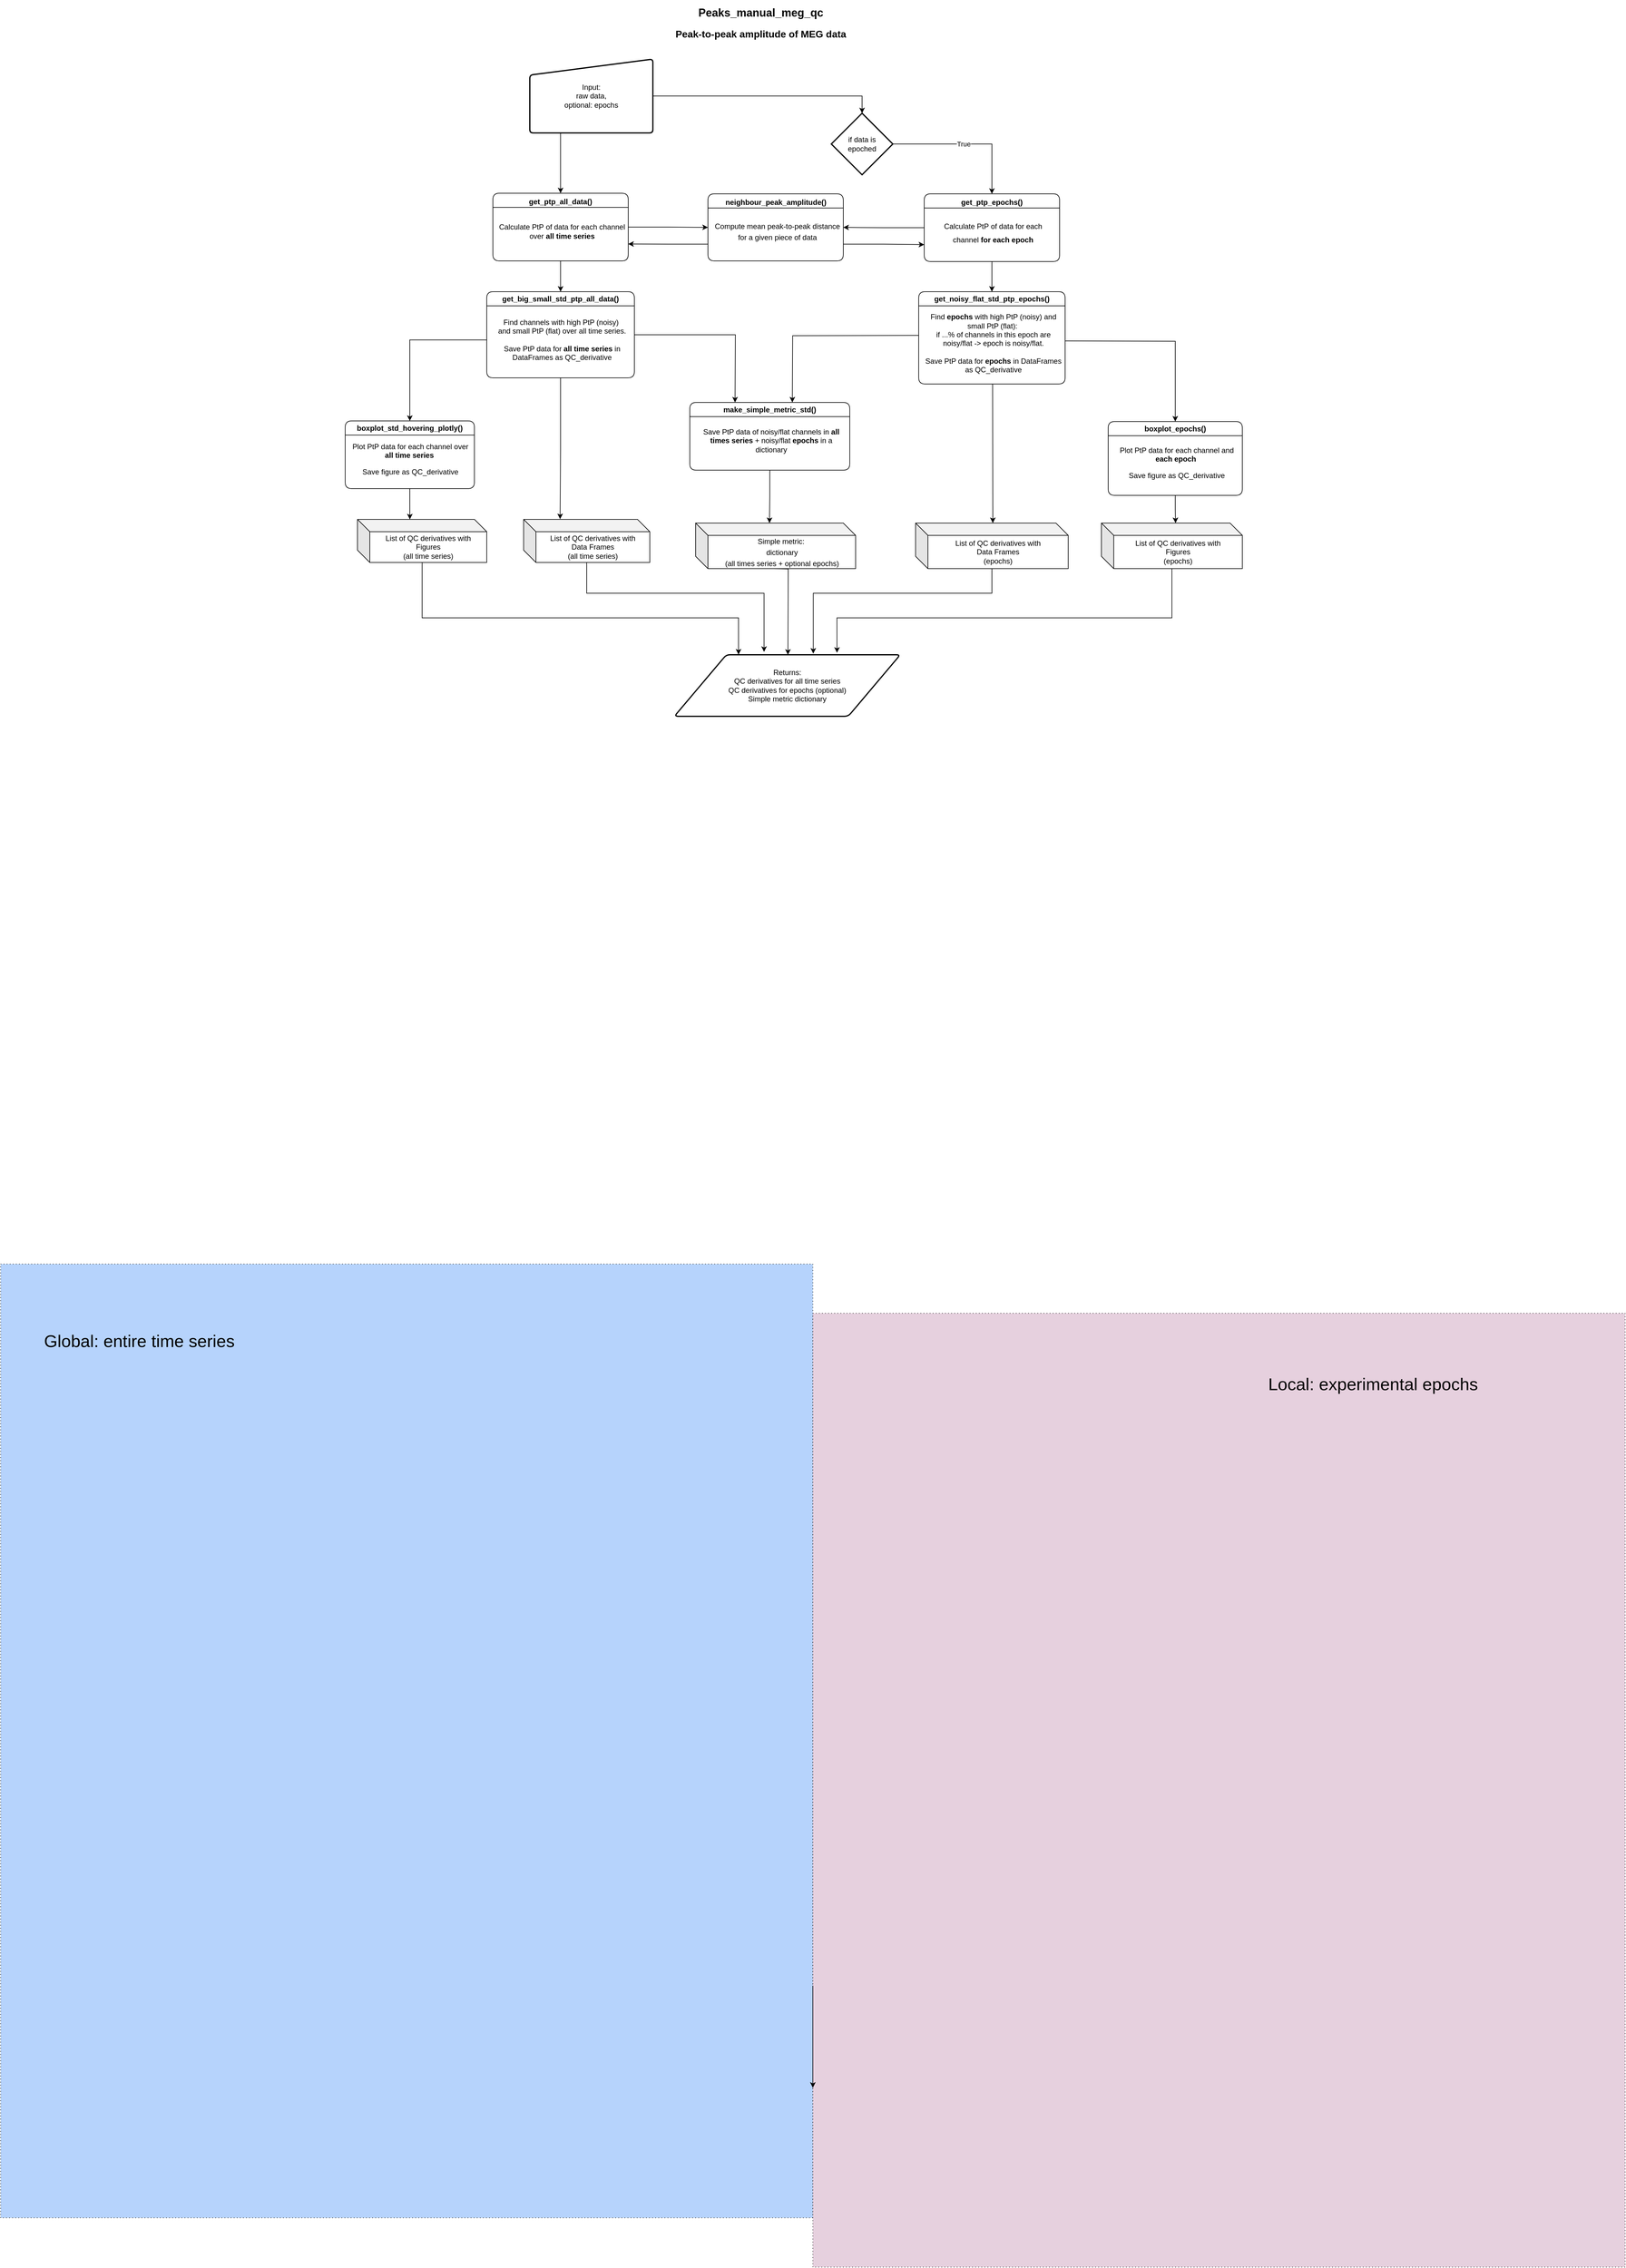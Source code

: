 <mxfile version="20.8.16" type="device"><diagram name="Page-1" id="929967ad-93f9-6ef4-fab6-5d389245f69c"><mxGraphModel dx="2874" dy="1614" grid="1" gridSize="10" guides="1" tooltips="1" connect="1" arrows="1" fold="1" page="0" pageScale="1.5" pageWidth="1169" pageHeight="826" background="none" math="0" shadow="0"><root><mxCell id="0" style=";html=1;"/><mxCell id="1" style=";html=1;" parent="0"/><mxCell id="1672d66443f91eb5-23" value="&lt;font style=&quot;&quot;&gt;&lt;span style=&quot;font-size: 18px;&quot;&gt;Peaks_manual_meg_qc&lt;/span&gt;&lt;br&gt;&lt;font style=&quot;font-size: 16px;&quot;&gt;Peak-to-peak amplitude of MEG data&lt;/font&gt;&lt;/font&gt;" style="text;strokeColor=none;fillColor=none;html=1;fontSize=28;fontStyle=1;verticalAlign=middle;align=center;fontFamily=Helvetica;" parent="1" vertex="1"><mxGeometry x="210" y="-30" width="1010" height="60" as="geometry"/></mxCell><mxCell id="7kQUwR05Db2AxijS4nxS-154" style="edgeStyle=orthogonalEdgeStyle;rounded=0;orthogonalLoop=1;jettySize=auto;html=1;entryX=0.397;entryY=-0.047;entryDx=0;entryDy=0;entryPerimeter=0;fontFamily=Helvetica;fontSize=12;" parent="1" source="_AQNHTN7oGHshsWPynQ7-9" target="7kQUwR05Db2AxijS4nxS-50" edge="1"><mxGeometry relative="1" as="geometry"><Array as="points"><mxPoint x="433" y="930"/><mxPoint x="721" y="930"/></Array></mxGeometry></mxCell><mxCell id="_AQNHTN7oGHshsWPynQ7-9" value="List of QC derivatives with&lt;br style=&quot;font-size: 12px;&quot;&gt;Data Frames&lt;br style=&quot;font-size: 12px;&quot;&gt;(all time series)" style="shape=cube;whiteSpace=wrap;html=1;boundedLbl=1;backgroundOutline=1;darkOpacity=0.05;darkOpacity2=0.1;fontSize=12;fontFamily=Helvetica;" parent="1" vertex="1"><mxGeometry x="330" y="810" width="205" height="70" as="geometry"/></mxCell><mxCell id="7kQUwR05Db2AxijS4nxS-155" style="edgeStyle=orthogonalEdgeStyle;rounded=0;orthogonalLoop=1;jettySize=auto;html=1;entryX=0.284;entryY=-0.004;entryDx=0;entryDy=0;entryPerimeter=0;fontFamily=Helvetica;fontSize=12;" parent="1" source="_AQNHTN7oGHshsWPynQ7-10" target="7kQUwR05Db2AxijS4nxS-50" edge="1"><mxGeometry relative="1" as="geometry"><Array as="points"><mxPoint x="165" y="970"/><mxPoint x="679" y="970"/></Array></mxGeometry></mxCell><mxCell id="_AQNHTN7oGHshsWPynQ7-10" value="List of QC derivatives with&lt;br style=&quot;font-size: 12px;&quot;&gt;Figures&lt;br style=&quot;font-size: 12px;&quot;&gt;(all time series)" style="shape=cube;whiteSpace=wrap;html=1;boundedLbl=1;backgroundOutline=1;darkOpacity=0.05;darkOpacity2=0.1;fontSize=12;fontFamily=Helvetica;" parent="1" vertex="1"><mxGeometry x="60" y="810" width="210" height="70" as="geometry"/></mxCell><mxCell id="7kQUwR05Db2AxijS4nxS-45" style="edgeStyle=orthogonalEdgeStyle;rounded=0;orthogonalLoop=1;jettySize=auto;html=1;exitX=0.5;exitY=1;exitDx=0;exitDy=0;entryX=0;entryY=0;entryDx=120.5;entryDy=0;entryPerimeter=0;fontFamily=Helvetica;" parent="1" source="7kQUwR05Db2AxijS4nxS-135" target="_AQNHTN7oGHshsWPynQ7-19" edge="1"><mxGeometry relative="1" as="geometry"><mxPoint x="1391.56" y="730" as="sourcePoint"/></mxGeometry></mxCell><mxCell id="7kQUwR05Db2AxijS4nxS-156" style="edgeStyle=orthogonalEdgeStyle;rounded=0;orthogonalLoop=1;jettySize=auto;html=1;entryX=0.72;entryY=-0.033;entryDx=0;entryDy=0;entryPerimeter=0;fontFamily=Helvetica;fontSize=12;" parent="1" source="_AQNHTN7oGHshsWPynQ7-19" target="7kQUwR05Db2AxijS4nxS-50" edge="1"><mxGeometry relative="1" as="geometry"><Array as="points"><mxPoint x="1384" y="970"/><mxPoint x="839" y="970"/></Array></mxGeometry></mxCell><mxCell id="_AQNHTN7oGHshsWPynQ7-19" value="List of QC derivatives with&lt;br style=&quot;font-size: 12px;&quot;&gt;Figures&lt;br style=&quot;font-size: 12px;&quot;&gt;(epochs)" style="shape=cube;whiteSpace=wrap;html=1;boundedLbl=1;backgroundOutline=1;darkOpacity=0.05;darkOpacity2=0.1;fontSize=12;fontFamily=Helvetica;" parent="1" vertex="1"><mxGeometry x="1269" y="816" width="229" height="74" as="geometry"/></mxCell><mxCell id="7kQUwR05Db2AxijS4nxS-153" style="edgeStyle=orthogonalEdgeStyle;rounded=0;orthogonalLoop=1;jettySize=auto;html=1;entryX=0.615;entryY=-0.019;entryDx=0;entryDy=0;entryPerimeter=0;fontFamily=Helvetica;fontSize=12;" parent="1" source="_AQNHTN7oGHshsWPynQ7-20" target="7kQUwR05Db2AxijS4nxS-50" edge="1"><mxGeometry relative="1" as="geometry"><Array as="points"><mxPoint x="1091" y="930"/><mxPoint x="801" y="930"/></Array></mxGeometry></mxCell><mxCell id="_AQNHTN7oGHshsWPynQ7-20" value="List of QC derivatives with&lt;br style=&quot;font-size: 12px;&quot;&gt;Data Frames&lt;br style=&quot;font-size: 12px;&quot;&gt;(epochs)" style="shape=cube;whiteSpace=wrap;html=1;boundedLbl=1;backgroundOutline=1;darkOpacity=0.05;darkOpacity2=0.1;fontSize=12;fontFamily=Helvetica;" parent="1" vertex="1"><mxGeometry x="967" y="816" width="248" height="74" as="geometry"/></mxCell><mxCell id="j-ePfxGCvIgjRonhG07--5" style="edgeStyle=orthogonalEdgeStyle;rounded=0;orthogonalLoop=1;jettySize=auto;html=1;entryX=0.5;entryY=0;entryDx=0;entryDy=0;fontSize=16;" parent="1" edge="1"><mxGeometry relative="1" as="geometry"><mxPoint x="736.5" y="890" as="sourcePoint"/><mxPoint x="759.5" y="1030" as="targetPoint"/></mxGeometry></mxCell><mxCell id="_AQNHTN7oGHshsWPynQ7-24" value="&lt;div style=&quot;font-size: 12px; line-height: 18px;&quot;&gt;Simple metric:&amp;nbsp;&lt;/div&gt;&lt;div style=&quot;font-size: 12px; line-height: 18px;&quot;&gt;dictionary&lt;/div&gt;&lt;div style=&quot;font-size: 12px; line-height: 18px;&quot;&gt;(all times series + optional epochs)&lt;/div&gt;" style="shape=cube;whiteSpace=wrap;html=1;boundedLbl=1;backgroundOutline=1;darkOpacity=0.05;darkOpacity2=0.1;fontSize=12;fontFamily=Helvetica;" parent="1" vertex="1"><mxGeometry x="609.5" y="816" width="260" height="74" as="geometry"/></mxCell><mxCell id="_AQNHTN7oGHshsWPynQ7-32" value="&lt;p style=&quot;line-height: 18px;&quot;&gt;&lt;br&gt;&lt;/p&gt;" style="text;html=1;align=center;verticalAlign=middle;resizable=0;points=[];autosize=1;strokeColor=none;fillColor=none;fontSize=18;fontFamily=Helvetica;" parent="1" vertex="1"><mxGeometry x="55" y="470" width="20" height="70" as="geometry"/></mxCell><mxCell id="5kX12h6zAJPrbqQiqlTQ-20" value="" style="rounded=0;whiteSpace=wrap;html=1;dashed=1;dashPattern=1 4;fontSize=18;fillColor=#B6D3FC;movable=1;resizable=1;rotatable=1;deletable=1;editable=1;connectable=1;" parent="1" vertex="1"><mxGeometry x="-520" y="2020" width="1320.0" height="1550.0" as="geometry"/></mxCell><mxCell id="5kX12h6zAJPrbqQiqlTQ-22" value="" style="rounded=0;whiteSpace=wrap;html=1;dashed=1;dashPattern=1 4;fontSize=18;fillColor=#E6D0DE;movable=1;resizable=1;rotatable=1;deletable=1;editable=1;connectable=1;" parent="1" vertex="1"><mxGeometry x="800" y="2100" width="1320" height="1550" as="geometry"/></mxCell><mxCell id="5kX12h6zAJPrbqQiqlTQ-24" value="Global: entire time series" style="text;html=1;align=center;verticalAlign=middle;resizable=0;points=[];autosize=1;strokeColor=none;fillColor=none;fontSize=28;fontFamily=Helvetica;" parent="1" vertex="1"><mxGeometry x="-460" y="2120" width="330" height="50" as="geometry"/></mxCell><mxCell id="5kX12h6zAJPrbqQiqlTQ-25" value="Local: experimental epochs" style="text;html=1;align=center;verticalAlign=middle;resizable=0;points=[];autosize=1;strokeColor=none;fillColor=none;fontSize=28;fontFamily=Helvetica;" parent="1" vertex="1"><mxGeometry x="1530" y="2190" width="360" height="50" as="geometry"/></mxCell><mxCell id="_AQNHTN7oGHshsWPynQ7-29" value="" style="endArrow=classic;html=1;rounded=0;fontSize=18;fontFamily=Helvetica;entryX=0;entryY=0.812;entryDx=0;entryDy=0;entryPerimeter=0;exitX=0;exitY=0.705;exitDx=0;exitDy=0;exitPerimeter=0;" parent="1" source="5kX12h6zAJPrbqQiqlTQ-22" target="5kX12h6zAJPrbqQiqlTQ-22" edge="1"><mxGeometry width="50" height="50" relative="1" as="geometry"><mxPoint x="820" y="1012" as="sourcePoint"/><mxPoint x="830" y="1182" as="targetPoint"/><Array as="points"/></mxGeometry></mxCell><mxCell id="7kQUwR05Db2AxijS4nxS-111" style="edgeStyle=orthogonalEdgeStyle;rounded=0;orthogonalLoop=1;jettySize=auto;html=1;exitX=0.25;exitY=1;exitDx=0;exitDy=0;entryX=0.5;entryY=0;entryDx=0;entryDy=0;fontSize=18;fontFamily=Helvetica;" parent="1" source="7kQUwR05Db2AxijS4nxS-2" target="7kQUwR05Db2AxijS4nxS-110" edge="1"><mxGeometry relative="1" as="geometry"/></mxCell><mxCell id="7kQUwR05Db2AxijS4nxS-142" style="edgeStyle=orthogonalEdgeStyle;rounded=0;orthogonalLoop=1;jettySize=auto;html=1;exitX=1;exitY=0.5;exitDx=0;exitDy=0;entryX=0.5;entryY=0;entryDx=0;entryDy=0;entryPerimeter=0;fontFamily=Helvetica;fontSize=12;" parent="1" source="7kQUwR05Db2AxijS4nxS-2" target="7kQUwR05Db2AxijS4nxS-29" edge="1"><mxGeometry relative="1" as="geometry"/></mxCell><mxCell id="7kQUwR05Db2AxijS4nxS-2" value="Input:&lt;br&gt;raw data,&lt;br&gt;optional: epochs" style="html=1;strokeWidth=2;shape=manualInput;whiteSpace=wrap;rounded=1;size=26;arcSize=11;fontFamily=Helvetica;" parent="1" vertex="1"><mxGeometry x="340" y="62" width="200" height="120" as="geometry"/></mxCell><mxCell id="7kQUwR05Db2AxijS4nxS-42" style="edgeStyle=orthogonalEdgeStyle;rounded=0;orthogonalLoop=1;jettySize=auto;html=1;exitX=0.5;exitY=1;exitDx=0;exitDy=0;entryX=0.5;entryY=0;entryDx=0;entryDy=0;fontFamily=Helvetica;" parent="1" source="7kQUwR05Db2AxijS4nxS-122" target="7kQUwR05Db2AxijS4nxS-126" edge="1"><mxGeometry relative="1" as="geometry"><mxPoint x="1090" y="322.5" as="sourcePoint"/><mxPoint x="1092" y="440" as="targetPoint"/></mxGeometry></mxCell><mxCell id="7kQUwR05Db2AxijS4nxS-30" style="edgeStyle=orthogonalEdgeStyle;rounded=0;orthogonalLoop=1;jettySize=auto;html=1;entryX=0.5;entryY=0;entryDx=0;entryDy=0;fontFamily=Helvetica;" parent="1" source="7kQUwR05Db2AxijS4nxS-29" target="7kQUwR05Db2AxijS4nxS-122" edge="1"><mxGeometry relative="1" as="geometry"><mxPoint x="1090" y="330" as="targetPoint"/></mxGeometry></mxCell><mxCell id="7kQUwR05Db2AxijS4nxS-31" value="True" style="edgeLabel;html=1;align=center;verticalAlign=middle;resizable=0;points=[];fontFamily=Helvetica;" parent="7kQUwR05Db2AxijS4nxS-30" vertex="1" connectable="0"><mxGeometry x="-0.049" relative="1" as="geometry"><mxPoint as="offset"/></mxGeometry></mxCell><mxCell id="7kQUwR05Db2AxijS4nxS-29" value="if data is&lt;br&gt;epoched" style="strokeWidth=2;html=1;shape=mxgraph.flowchart.decision;whiteSpace=wrap;fontFamily=Helvetica;" parent="1" vertex="1"><mxGeometry x="830" y="150" width="100" height="100" as="geometry"/></mxCell><mxCell id="7kQUwR05Db2AxijS4nxS-46" style="edgeStyle=orthogonalEdgeStyle;rounded=0;orthogonalLoop=1;jettySize=auto;html=1;exitX=0.5;exitY=1;exitDx=0;exitDy=0;entryX=0;entryY=0;entryDx=125.5;entryDy=0;entryPerimeter=0;fontFamily=Helvetica;" parent="1" target="_AQNHTN7oGHshsWPynQ7-20" edge="1"><mxGeometry relative="1" as="geometry"><mxPoint x="1092" y="500" as="sourcePoint"/></mxGeometry></mxCell><mxCell id="7kQUwR05Db2AxijS4nxS-47" style="edgeStyle=orthogonalEdgeStyle;rounded=0;orthogonalLoop=1;jettySize=auto;html=1;exitX=0;exitY=0.5;exitDx=0;exitDy=0;entryX=0.75;entryY=0;entryDx=0;entryDy=0;fontFamily=Helvetica;" parent="1" edge="1"><mxGeometry relative="1" as="geometry"><mxPoint x="972" y="511" as="sourcePoint"/><mxPoint x="766.684" y="620" as="targetPoint"/></mxGeometry></mxCell><mxCell id="7kQUwR05Db2AxijS4nxS-50" value="&lt;div style=&quot;font-size: 12px;&quot;&gt;Returns:&lt;/div&gt;&lt;div style=&quot;font-size: 12px;&quot;&gt;QC derivatives for all time series&lt;/div&gt;&lt;div style=&quot;font-size: 12px;&quot;&gt;QC derivatives for epochs (optional)&lt;/div&gt;&lt;div style=&quot;font-size: 12px;&quot;&gt;Simple metric dictionary&lt;/div&gt;" style="shape=parallelogram;html=1;strokeWidth=2;perimeter=parallelogramPerimeter;whiteSpace=wrap;rounded=1;arcSize=12;size=0.23;fontSize=12;fontFamily=Helvetica;" parent="1" vertex="1"><mxGeometry x="575" y="1030" width="367" height="100" as="geometry"/></mxCell><mxCell id="7kQUwR05Db2AxijS4nxS-108" value="" style="group;fontFamily=Helvetica;" parent="1" vertex="1" connectable="0"><mxGeometry x="280" y="280" width="220" height="110" as="geometry"/></mxCell><mxCell id="7kQUwR05Db2AxijS4nxS-109" value="&lt;div style=&quot;font-size: 12px;&quot;&gt;Calculate PtP&amp;nbsp;&lt;span style=&quot;background-color: initial;&quot;&gt;of data for each channel over &lt;b&gt;all time series&lt;/b&gt;&lt;/span&gt;&lt;/div&gt;" style="text;html=1;strokeColor=none;fillColor=default;align=center;verticalAlign=middle;whiteSpace=wrap;rounded=0;fontSize=12;spacingTop=5;spacing=0;spacingBottom=5;spacingLeft=10;spacingRight=5;container=0;fontFamily=Helvetica;" parent="7kQUwR05Db2AxijS4nxS-108" vertex="1"><mxGeometry y="13.2" width="220" height="96.8" as="geometry"/></mxCell><mxCell id="7kQUwR05Db2AxijS4nxS-110" value="&lt;font style=&quot;font-size: 12px;&quot;&gt;get_ptp_all_data()&lt;/font&gt;" style="swimlane;whiteSpace=wrap;html=1;fontSize=18;container=0;rounded=1;perimeterSpacing=0;fillColor=default;fillStyle=solid;swimlaneLine=1;fontFamily=Helvetica;" parent="7kQUwR05Db2AxijS4nxS-108" vertex="1"><mxGeometry width="220" height="110" as="geometry"/></mxCell><mxCell id="7kQUwR05Db2AxijS4nxS-112" value="" style="group;fontFamily=Helvetica;" parent="1" vertex="1" connectable="0"><mxGeometry x="270" y="440" width="240" height="140" as="geometry"/></mxCell><mxCell id="7kQUwR05Db2AxijS4nxS-113" value="&lt;div style=&quot;font-size: 12px;&quot;&gt;&lt;font style=&quot;font-size: 12px;&quot;&gt;Find channels with high PtP (noisy)&amp;nbsp;&lt;/font&gt;&lt;/div&gt;&lt;div style=&quot;font-size: 12px;&quot;&gt;&lt;font style=&quot;font-size: 12px;&quot;&gt;and small PtP (flat) over all time series.&lt;/font&gt;&lt;/div&gt;&lt;div style=&quot;font-size: 12px;&quot;&gt;&lt;font style=&quot;font-size: 12px;&quot;&gt;&lt;br&gt;&lt;/font&gt;&lt;/div&gt;&lt;div style=&quot;font-size: 12px;&quot;&gt;&lt;font style=&quot;font-size: 12px;&quot;&gt;&lt;font style=&quot;font-size: 12px;&quot;&gt;Save PtP data for &lt;b&gt;all time series&lt;/b&gt; in DataFrames as QC_derivative&lt;/font&gt;&lt;br&gt;&lt;/font&gt;&lt;/div&gt;" style="text;html=1;strokeColor=none;fillColor=default;align=center;verticalAlign=middle;whiteSpace=wrap;rounded=0;fontSize=18;spacingTop=5;spacing=0;spacingBottom=5;spacingLeft=10;spacingRight=5;container=0;fontFamily=Helvetica;" parent="7kQUwR05Db2AxijS4nxS-112" vertex="1"><mxGeometry y="16.8" width="240" height="123.2" as="geometry"/></mxCell><mxCell id="7kQUwR05Db2AxijS4nxS-114" value="get_big_small_std_ptp_all_data()" style="swimlane;whiteSpace=wrap;html=1;fontSize=12;container=0;rounded=1;perimeterSpacing=0;fillColor=default;fillStyle=solid;swimlaneLine=1;fontFamily=Helvetica;" parent="7kQUwR05Db2AxijS4nxS-112" vertex="1"><mxGeometry width="240" height="140" as="geometry"/></mxCell><mxCell id="7kQUwR05Db2AxijS4nxS-115" style="edgeStyle=orthogonalEdgeStyle;rounded=0;orthogonalLoop=1;jettySize=auto;html=1;exitX=0.5;exitY=1;exitDx=0;exitDy=0;entryX=0.5;entryY=0;entryDx=0;entryDy=0;fontSize=18;fontFamily=Helvetica;" parent="1" source="7kQUwR05Db2AxijS4nxS-110" target="7kQUwR05Db2AxijS4nxS-114" edge="1"><mxGeometry relative="1" as="geometry"/></mxCell><mxCell id="7kQUwR05Db2AxijS4nxS-119" style="edgeStyle=orthogonalEdgeStyle;rounded=0;orthogonalLoop=1;jettySize=auto;html=1;exitX=1;exitY=0.5;exitDx=0;exitDy=0;entryX=0.25;entryY=0;entryDx=0;entryDy=0;fontFamily=Helvetica;fontSize=12;" parent="1" source="7kQUwR05Db2AxijS4nxS-114" edge="1"><mxGeometry relative="1" as="geometry"><mxPoint x="547" y="500" as="sourcePoint"/><mxPoint x="673.561" y="620" as="targetPoint"/></mxGeometry></mxCell><mxCell id="7kQUwR05Db2AxijS4nxS-120" value="" style="group" parent="1" vertex="1" connectable="0"><mxGeometry x="981" y="281" width="220" height="110" as="geometry"/></mxCell><mxCell id="7kQUwR05Db2AxijS4nxS-121" value="&lt;font style=&quot;font-size: 12px;&quot;&gt;Calculate PtP&lt;span style=&quot;&quot;&gt;&amp;nbsp;&lt;/span&gt;&lt;span style=&quot;&quot;&gt;of data for&amp;nbsp;&lt;/span&gt;&lt;span style=&quot;border-color: var(--border-color); background-color: initial;&quot;&gt;each channel&amp;nbsp;&lt;/span&gt;&lt;b style=&quot;border-color: var(--border-color); background-color: initial;&quot;&gt;for each epoch&lt;/b&gt;&lt;/font&gt;" style="text;html=1;strokeColor=none;fillColor=default;align=center;verticalAlign=middle;whiteSpace=wrap;rounded=0;fontSize=18;spacingTop=5;spacing=0;spacingBottom=5;spacingLeft=10;spacingRight=5;container=0;" parent="7kQUwR05Db2AxijS4nxS-120" vertex="1"><mxGeometry x="5" y="13.2" width="209" height="96.8" as="geometry"/></mxCell><mxCell id="7kQUwR05Db2AxijS4nxS-122" value="&lt;font style=&quot;font-size: 12px;&quot;&gt;get_ptp_epochs()&lt;/font&gt;" style="swimlane;whiteSpace=wrap;html=1;fontSize=18;container=0;rounded=1;perimeterSpacing=0;fillColor=default;fillStyle=solid;swimlaneLine=1;" parent="7kQUwR05Db2AxijS4nxS-120" vertex="1"><mxGeometry width="220" height="110" as="geometry"/></mxCell><mxCell id="7kQUwR05Db2AxijS4nxS-124" value="" style="group;fontFamily=Helvetica;" parent="1" vertex="1" connectable="0"><mxGeometry x="972" y="440" width="238" height="150" as="geometry"/></mxCell><mxCell id="7kQUwR05Db2AxijS4nxS-125" value="&lt;div style=&quot;font-size: 12px;&quot;&gt;&lt;font style=&quot;font-size: 12px;&quot;&gt;Find&amp;nbsp;&lt;b style=&quot;border-color: var(--border-color);&quot;&gt;epochs&lt;/b&gt;&amp;nbsp;with high PtP (noisy)&amp;nbsp;&lt;span style=&quot;border-color: var(--border-color); background-color: initial;&quot;&gt;and small PtP (flat):&amp;nbsp;&lt;br style=&quot;border-color: var(--border-color);&quot;&gt;&lt;/span&gt;if ...% of channels in this epoch are noisy/flat -&amp;gt; epoch is noisy/flat.&lt;br&gt;&lt;/font&gt;&lt;/div&gt;&lt;div style=&quot;font-size: 12px;&quot;&gt;&lt;span style=&quot;&quot;&gt;&lt;font style=&quot;font-size: 12px;&quot;&gt;&lt;br&gt;&lt;/font&gt;&lt;/span&gt;&lt;/div&gt;&lt;div style=&quot;font-size: 12px;&quot;&gt;&lt;font style=&quot;font-size: 12px;&quot;&gt;Save PtP data for &lt;b&gt;epochs&lt;/b&gt; in DataFrames as QC_derivative&lt;/font&gt;&lt;span style=&quot;font-size: 12px;&quot;&gt;&lt;br&gt;&lt;/span&gt;&lt;/div&gt;" style="text;html=1;strokeColor=none;fillColor=default;align=center;verticalAlign=middle;whiteSpace=wrap;rounded=0;fontSize=18;spacingTop=5;spacing=0;spacingBottom=5;spacingLeft=10;spacingRight=5;container=0;fontFamily=Helvetica;" parent="7kQUwR05Db2AxijS4nxS-124" vertex="1"><mxGeometry y="18.0" width="238" height="132.0" as="geometry"/></mxCell><mxCell id="7kQUwR05Db2AxijS4nxS-126" value="get_noisy_flat_std_ptp_epochs()" style="swimlane;whiteSpace=wrap;html=1;fontSize=12;container=0;rounded=1;perimeterSpacing=0;fillColor=default;fillStyle=solid;swimlaneLine=1;fontFamily=Helvetica;" parent="7kQUwR05Db2AxijS4nxS-124" vertex="1"><mxGeometry width="238" height="150" as="geometry"/></mxCell><mxCell id="7kQUwR05Db2AxijS4nxS-130" value="" style="group;fontFamily=Helvetica;" parent="1" vertex="1" connectable="0"><mxGeometry x="40" y="650" width="210" height="110" as="geometry"/></mxCell><mxCell id="7kQUwR05Db2AxijS4nxS-131" value="&lt;p style=&quot;font-size: 12px;&quot;&gt;Plot PtP data for each channel over &lt;b&gt;all time series&amp;nbsp;&lt;/b&gt;&lt;/p&gt;&lt;p style=&quot;font-size: 12px;&quot;&gt;Save figure as QC_derivative&lt;/p&gt;" style="text;html=1;strokeColor=none;fillColor=default;align=center;verticalAlign=middle;whiteSpace=wrap;rounded=0;fontSize=18;spacingTop=5;spacing=0;spacingBottom=5;spacingLeft=10;spacingRight=5;container=0;fontFamily=Helvetica;" parent="7kQUwR05Db2AxijS4nxS-130" vertex="1"><mxGeometry y="13.2" width="207.407" height="96.8" as="geometry"/></mxCell><mxCell id="7kQUwR05Db2AxijS4nxS-132" value="boxplot_std_hovering_plotly()" style="swimlane;whiteSpace=wrap;html=1;fontSize=12;container=0;rounded=1;perimeterSpacing=0;fillColor=default;fillStyle=solid;swimlaneLine=1;fontFamily=Helvetica;" parent="7kQUwR05Db2AxijS4nxS-130" vertex="1"><mxGeometry width="210" height="110.0" as="geometry"/></mxCell><mxCell id="7kQUwR05Db2AxijS4nxS-133" value="" style="group;fontFamily=Helvetica;" parent="1" vertex="1" connectable="0"><mxGeometry x="1280" y="651" width="218" height="120" as="geometry"/></mxCell><mxCell id="7kQUwR05Db2AxijS4nxS-134" value="&lt;p style=&quot;font-size: 12px;&quot;&gt;Plot PtP data for each channel and &lt;b&gt;each epoch&amp;nbsp;&lt;/b&gt;&lt;/p&gt;&lt;p style=&quot;font-size: 12px;&quot;&gt;Save figure as QC_derivative&lt;/p&gt;" style="text;html=1;strokeColor=none;fillColor=default;align=center;verticalAlign=middle;whiteSpace=wrap;rounded=0;fontSize=18;spacingTop=5;spacing=0;spacingBottom=5;spacingLeft=10;spacingRight=5;container=0;fontFamily=Helvetica;" parent="7kQUwR05Db2AxijS4nxS-133" vertex="1"><mxGeometry y="14.4" width="218" height="105.6" as="geometry"/></mxCell><mxCell id="7kQUwR05Db2AxijS4nxS-135" value="boxplot_epochs()" style="swimlane;whiteSpace=wrap;html=1;fontSize=12;container=0;rounded=1;perimeterSpacing=0;fillColor=default;fillStyle=solid;swimlaneLine=1;fontFamily=Helvetica;" parent="7kQUwR05Db2AxijS4nxS-133" vertex="1"><mxGeometry width="218" height="120.0" as="geometry"/></mxCell><mxCell id="7kQUwR05Db2AxijS4nxS-136" style="edgeStyle=orthogonalEdgeStyle;rounded=0;orthogonalLoop=1;jettySize=auto;html=1;fontFamily=Helvetica;fontSize=12;entryX=0.5;entryY=0;entryDx=0;entryDy=0;" parent="1" target="7kQUwR05Db2AxijS4nxS-135" edge="1"><mxGeometry relative="1" as="geometry"><mxPoint x="1210" y="520" as="sourcePoint"/><mxPoint x="1390" y="647" as="targetPoint"/></mxGeometry></mxCell><mxCell id="7kQUwR05Db2AxijS4nxS-137" style="edgeStyle=orthogonalEdgeStyle;rounded=0;orthogonalLoop=1;jettySize=auto;html=1;fontFamily=Helvetica;fontSize=12;" parent="1" source="7kQUwR05Db2AxijS4nxS-113" target="7kQUwR05Db2AxijS4nxS-132" edge="1"><mxGeometry relative="1" as="geometry"/></mxCell><mxCell id="7kQUwR05Db2AxijS4nxS-149" style="edgeStyle=orthogonalEdgeStyle;rounded=0;orthogonalLoop=1;jettySize=auto;html=1;entryX=0.405;entryY=0;entryDx=0;entryDy=0;entryPerimeter=0;fontFamily=Helvetica;fontSize=12;" parent="1" source="7kQUwR05Db2AxijS4nxS-132" target="_AQNHTN7oGHshsWPynQ7-10" edge="1"><mxGeometry relative="1" as="geometry"/></mxCell><mxCell id="7kQUwR05Db2AxijS4nxS-151" style="edgeStyle=orthogonalEdgeStyle;rounded=0;orthogonalLoop=1;jettySize=auto;html=1;entryX=0.289;entryY=-0.006;entryDx=0;entryDy=0;entryPerimeter=0;fontFamily=Helvetica;fontSize=12;" parent="1" source="7kQUwR05Db2AxijS4nxS-114" target="_AQNHTN7oGHshsWPynQ7-9" edge="1"><mxGeometry relative="1" as="geometry"/></mxCell><mxCell id="j-ePfxGCvIgjRonhG07--1" value="" style="group;fontFamily=Helvetica;" parent="1" vertex="1" connectable="0"><mxGeometry x="600" y="620" width="260" height="110" as="geometry"/></mxCell><mxCell id="j-ePfxGCvIgjRonhG07--2" value="&lt;p style=&quot;border-color: var(--border-color); font-size: 12px;&quot;&gt;&lt;font style=&quot;border-color: var(--border-color);&quot;&gt;Save PtP data of noisy/flat channels in&amp;nbsp;&lt;b style=&quot;border-color: var(--border-color);&quot;&gt;all times series&lt;/b&gt;&amp;nbsp;+&amp;nbsp;&lt;/font&gt;noisy/flat&amp;nbsp;&lt;b style=&quot;border-color: var(--border-color);&quot;&gt;epochs&lt;/b&gt;&amp;nbsp;in a dictionary&lt;/p&gt;" style="text;html=1;strokeColor=none;fillColor=default;align=center;verticalAlign=middle;whiteSpace=wrap;rounded=0;fontSize=18;spacingTop=5;spacing=0;spacingBottom=5;spacingLeft=10;spacingRight=5;container=0;fontFamily=Helvetica;" parent="j-ePfxGCvIgjRonhG07--1" vertex="1"><mxGeometry y="13.2" width="260" height="96.8" as="geometry"/></mxCell><mxCell id="j-ePfxGCvIgjRonhG07--3" value="make_simple_metric_std()" style="swimlane;whiteSpace=wrap;html=1;fontSize=12;container=0;rounded=1;perimeterSpacing=0;fillColor=default;fillStyle=solid;swimlaneLine=1;fontFamily=Helvetica;" parent="j-ePfxGCvIgjRonhG07--1" vertex="1"><mxGeometry width="260" height="110.0" as="geometry"/></mxCell><mxCell id="j-ePfxGCvIgjRonhG07--7" style="edgeStyle=orthogonalEdgeStyle;rounded=0;orthogonalLoop=1;jettySize=auto;html=1;entryX=0;entryY=0;entryDx=120;entryDy=0;entryPerimeter=0;fontSize=16;" parent="1" source="j-ePfxGCvIgjRonhG07--2" target="_AQNHTN7oGHshsWPynQ7-24" edge="1"><mxGeometry relative="1" as="geometry"/></mxCell><mxCell id="fzR1_hsT66md9CUlq5y--1" value="" style="group;fontFamily=Helvetica;" vertex="1" connectable="0" parent="1"><mxGeometry x="629.5" y="281" width="220" height="109" as="geometry"/></mxCell><mxCell id="fzR1_hsT66md9CUlq5y--2" value="&lt;div style=&quot;font-size: 12px;&quot;&gt;&lt;p style=&quot;line-height: 18px;&quot;&gt;Compute mean peak-to-peak distance for a given piece of data&lt;/p&gt;&lt;/div&gt;" style="text;html=1;strokeColor=none;fillColor=default;align=center;verticalAlign=middle;whiteSpace=wrap;rounded=0;fontSize=12;spacingTop=5;spacing=0;spacingBottom=5;spacingLeft=10;spacingRight=5;container=0;fontFamily=Helvetica;" vertex="1" parent="fzR1_hsT66md9CUlq5y--1"><mxGeometry y="13.08" width="220" height="95.92" as="geometry"/></mxCell><mxCell id="fzR1_hsT66md9CUlq5y--3" value="&lt;font style=&quot;font-size: 12px;&quot;&gt;neighbour_peak_amplitude()&lt;/font&gt;" style="swimlane;whiteSpace=wrap;html=1;fontSize=18;container=0;rounded=1;perimeterSpacing=0;fillColor=default;fillStyle=solid;swimlaneLine=1;fontFamily=Helvetica;" vertex="1" parent="fzR1_hsT66md9CUlq5y--1"><mxGeometry width="220" height="109.0" as="geometry"/></mxCell><mxCell id="fzR1_hsT66md9CUlq5y--6" style="edgeStyle=orthogonalEdgeStyle;rounded=0;orthogonalLoop=1;jettySize=auto;html=1;entryX=0;entryY=0.5;entryDx=0;entryDy=0;fontFamily=Helvetica;fontSize=12;" edge="1" parent="1" source="7kQUwR05Db2AxijS4nxS-110" target="fzR1_hsT66md9CUlq5y--3"><mxGeometry relative="1" as="geometry"/></mxCell><mxCell id="fzR1_hsT66md9CUlq5y--8" style="edgeStyle=orthogonalEdgeStyle;rounded=0;orthogonalLoop=1;jettySize=auto;html=1;entryX=1;entryY=0.5;entryDx=0;entryDy=0;fontFamily=Helvetica;fontSize=12;" edge="1" parent="1" source="7kQUwR05Db2AxijS4nxS-122" target="fzR1_hsT66md9CUlq5y--3"><mxGeometry relative="1" as="geometry"/></mxCell><mxCell id="fzR1_hsT66md9CUlq5y--9" style="edgeStyle=orthogonalEdgeStyle;rounded=0;orthogonalLoop=1;jettySize=auto;html=1;exitX=0;exitY=0.75;exitDx=0;exitDy=0;entryX=1;entryY=0.75;entryDx=0;entryDy=0;fontFamily=Helvetica;fontSize=12;" edge="1" parent="1" source="fzR1_hsT66md9CUlq5y--3" target="7kQUwR05Db2AxijS4nxS-110"><mxGeometry relative="1" as="geometry"/></mxCell><mxCell id="fzR1_hsT66md9CUlq5y--10" style="edgeStyle=orthogonalEdgeStyle;rounded=0;orthogonalLoop=1;jettySize=auto;html=1;exitX=1;exitY=0.75;exitDx=0;exitDy=0;entryX=0;entryY=0.75;entryDx=0;entryDy=0;fontFamily=Helvetica;fontSize=12;" edge="1" parent="1" source="fzR1_hsT66md9CUlq5y--3" target="7kQUwR05Db2AxijS4nxS-122"><mxGeometry relative="1" as="geometry"/></mxCell></root></mxGraphModel></diagram></mxfile>